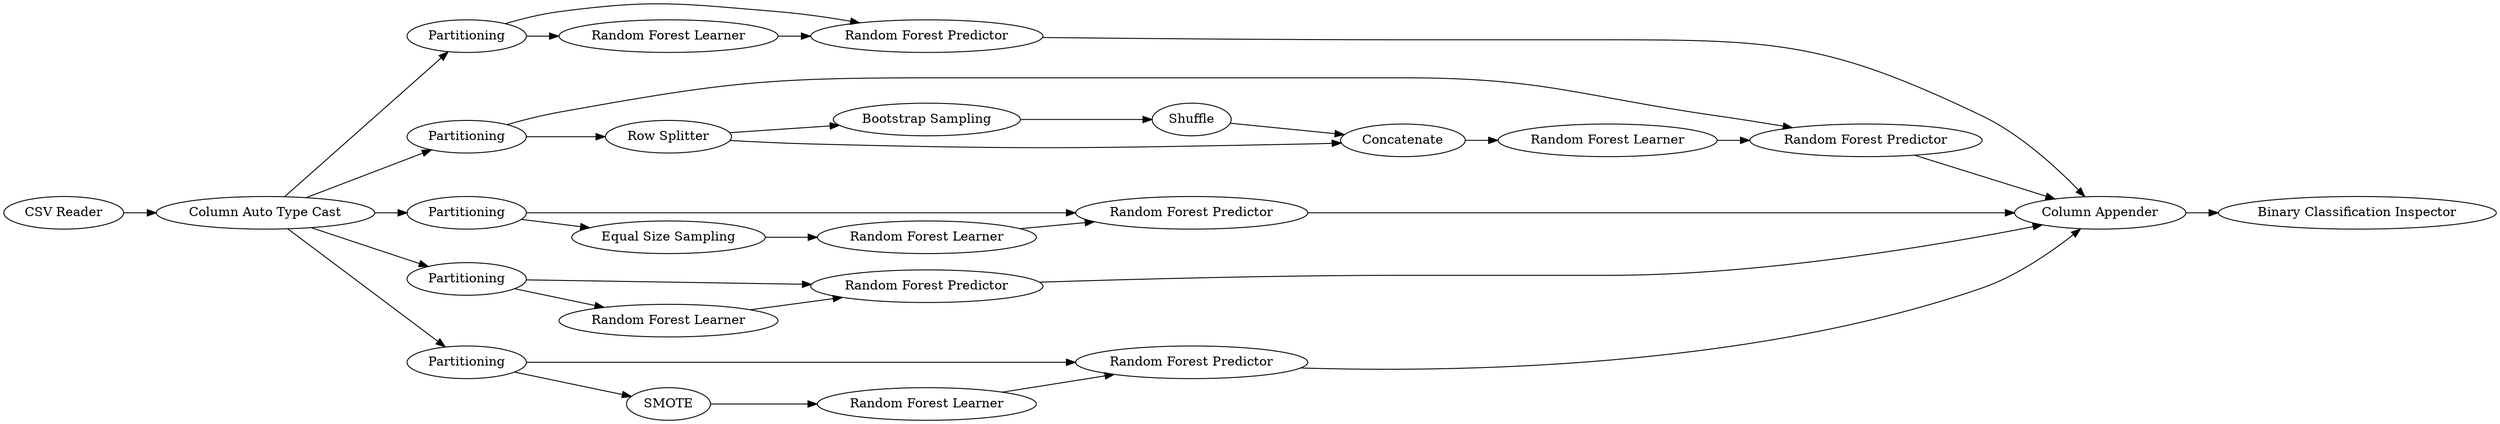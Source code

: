 digraph {
	"1964591092310014371_6" [label=Partitioning]
	"1964591092310014371_47" [label=Partitioning]
	"1964591092310014371_21" [label="Random Forest Predictor"]
	"1964591092310014371_33" [label=Partitioning]
	"1964591092310014371_38" [label="Binary Classification Inspector"]
	"1964591092310014371_19" [label=Partitioning]
	"1964591092310014371_49" [label="Random Forest Predictor"]
	"1964591092310014371_48" [label="Random Forest Learner"]
	"1964591092310014371_5" [label="CSV Reader"]
	"1964591092310014371_26" [label="Random Forest Learner"]
	"1964591092310014371_27" [label="Random Forest Predictor"]
	"1964591092310014371_3" [label=Partitioning]
	"1964591092310014371_25" [label="Random Forest Predictor"]
	"1964591092310014371_46" [label=Shuffle]
	"1964591092310014371_44" [label="Row Splitter"]
	"1964591092310014371_24" [label="Random Forest Learner"]
	"1964591092310014371_39" [label="Column Appender"]
	"1964591092310014371_20" [label="Random Forest Learner"]
	"1964591092310014371_4" [label=SMOTE]
	"1964591092310014371_35" [label="Random Forest Learner"]
	"1964591092310014371_30" [label="Random Forest Predictor"]
	"1964591092310014371_29" [label="Equal Size Sampling"]
	"1964591092310014371_41" [label="Bootstrap Sampling"]
	"1964591092310014371_40" [label="Column Auto Type Cast"]
	"1964591092310014371_45" [label=Concatenate]
	"1964591092310014371_39" -> "1964591092310014371_38"
	"1964591092310014371_33" -> "1964591092310014371_30"
	"1964591092310014371_26" -> "1964591092310014371_27"
	"1964591092310014371_3" -> "1964591092310014371_27"
	"1964591092310014371_33" -> "1964591092310014371_29"
	"1964591092310014371_40" -> "1964591092310014371_6"
	"1964591092310014371_19" -> "1964591092310014371_21"
	"1964591092310014371_5" -> "1964591092310014371_40"
	"1964591092310014371_29" -> "1964591092310014371_35"
	"1964591092310014371_40" -> "1964591092310014371_19"
	"1964591092310014371_19" -> "1964591092310014371_20"
	"1964591092310014371_6" -> "1964591092310014371_25"
	"1964591092310014371_30" -> "1964591092310014371_39"
	"1964591092310014371_46" -> "1964591092310014371_45"
	"1964591092310014371_40" -> "1964591092310014371_47"
	"1964591092310014371_40" -> "1964591092310014371_33"
	"1964591092310014371_25" -> "1964591092310014371_39"
	"1964591092310014371_45" -> "1964591092310014371_48"
	"1964591092310014371_4" -> "1964591092310014371_26"
	"1964591092310014371_47" -> "1964591092310014371_44"
	"1964591092310014371_47" -> "1964591092310014371_49"
	"1964591092310014371_41" -> "1964591092310014371_46"
	"1964591092310014371_6" -> "1964591092310014371_24"
	"1964591092310014371_44" -> "1964591092310014371_45"
	"1964591092310014371_20" -> "1964591092310014371_21"
	"1964591092310014371_35" -> "1964591092310014371_30"
	"1964591092310014371_40" -> "1964591092310014371_3"
	"1964591092310014371_44" -> "1964591092310014371_41"
	"1964591092310014371_24" -> "1964591092310014371_25"
	"1964591092310014371_48" -> "1964591092310014371_49"
	"1964591092310014371_3" -> "1964591092310014371_4"
	"1964591092310014371_49" -> "1964591092310014371_39"
	"1964591092310014371_21" -> "1964591092310014371_39"
	"1964591092310014371_27" -> "1964591092310014371_39"
	rankdir=LR
}
